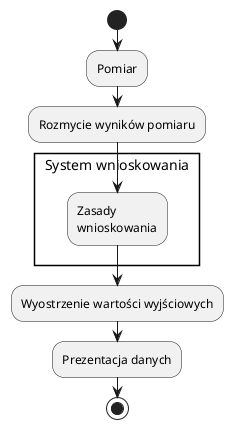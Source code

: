 @startuml
'https://plantuml.com/activity-diagram-beta

start
:Pomiar;
:Rozmycie wyników pomiaru;

rectangle "System wnioskowania" {
  :Zasady\nwnioskowania;
}

:Wyostrzenie wartości wyjściowych;
:Prezentacja danych;
stop

@enduml
